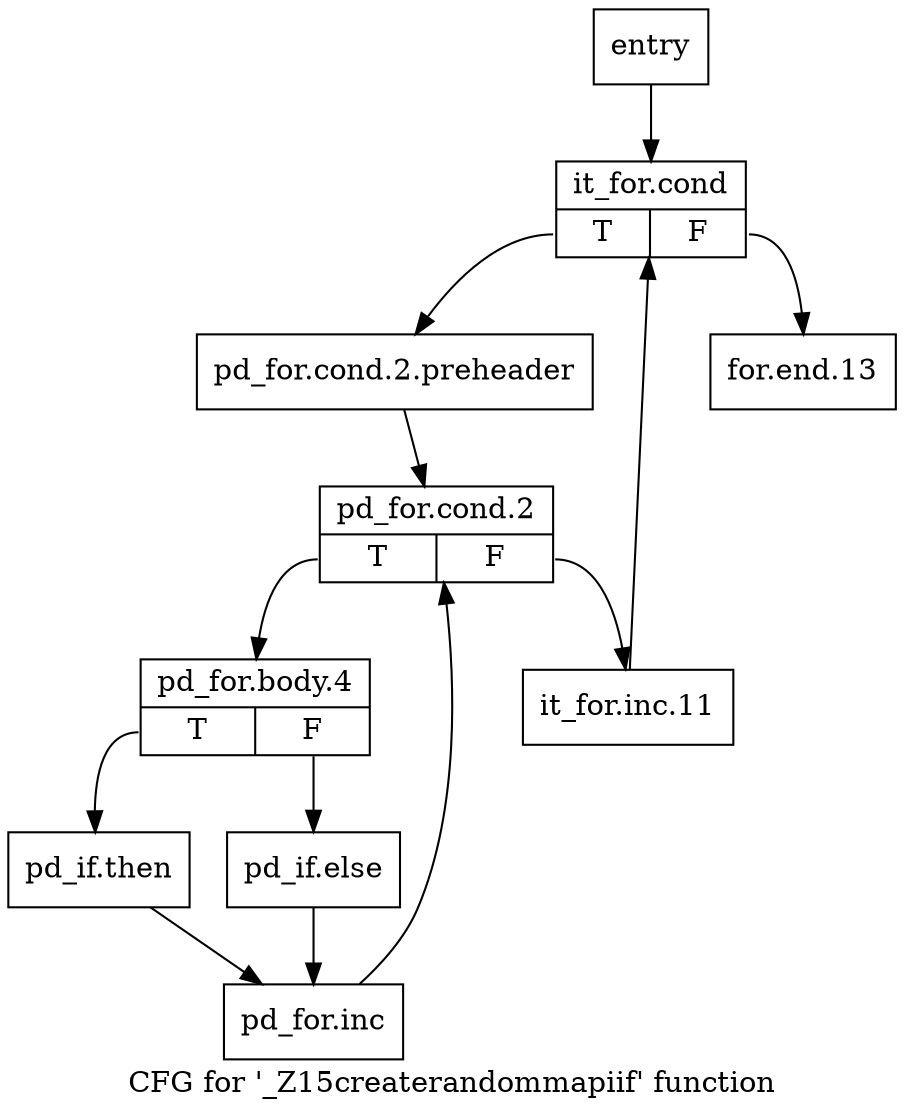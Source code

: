 digraph "CFG for '_Z15createrandommapiif' function" {
	label="CFG for '_Z15createrandommapiif' function";

	Node0x237a2c0 [shape=record,label="{entry}"];
	Node0x237a2c0 -> Node0x237a310;
	Node0x237a310 [shape=record,label="{it_for.cond|{<s0>T|<s1>F}}"];
	Node0x237a310:s0 -> Node0x237a360;
	Node0x237a310:s1 -> Node0x237a590;
	Node0x237a360 [shape=record,label="{pd_for.cond.2.preheader}"];
	Node0x237a360 -> Node0x237a3b0;
	Node0x237a3b0 [shape=record,label="{pd_for.cond.2|{<s0>T|<s1>F}}"];
	Node0x237a3b0:s0 -> Node0x237a400;
	Node0x237a3b0:s1 -> Node0x237a540;
	Node0x237a400 [shape=record,label="{pd_for.body.4|{<s0>T|<s1>F}}"];
	Node0x237a400:s0 -> Node0x237a450;
	Node0x237a400:s1 -> Node0x237a4a0;
	Node0x237a450 [shape=record,label="{pd_if.then}"];
	Node0x237a450 -> Node0x237a4f0;
	Node0x237a4a0 [shape=record,label="{pd_if.else}"];
	Node0x237a4a0 -> Node0x237a4f0;
	Node0x237a4f0 [shape=record,label="{pd_for.inc}"];
	Node0x237a4f0 -> Node0x237a3b0;
	Node0x237a540 [shape=record,label="{it_for.inc.11}"];
	Node0x237a540 -> Node0x237a310;
	Node0x237a590 [shape=record,label="{for.end.13}"];
}
